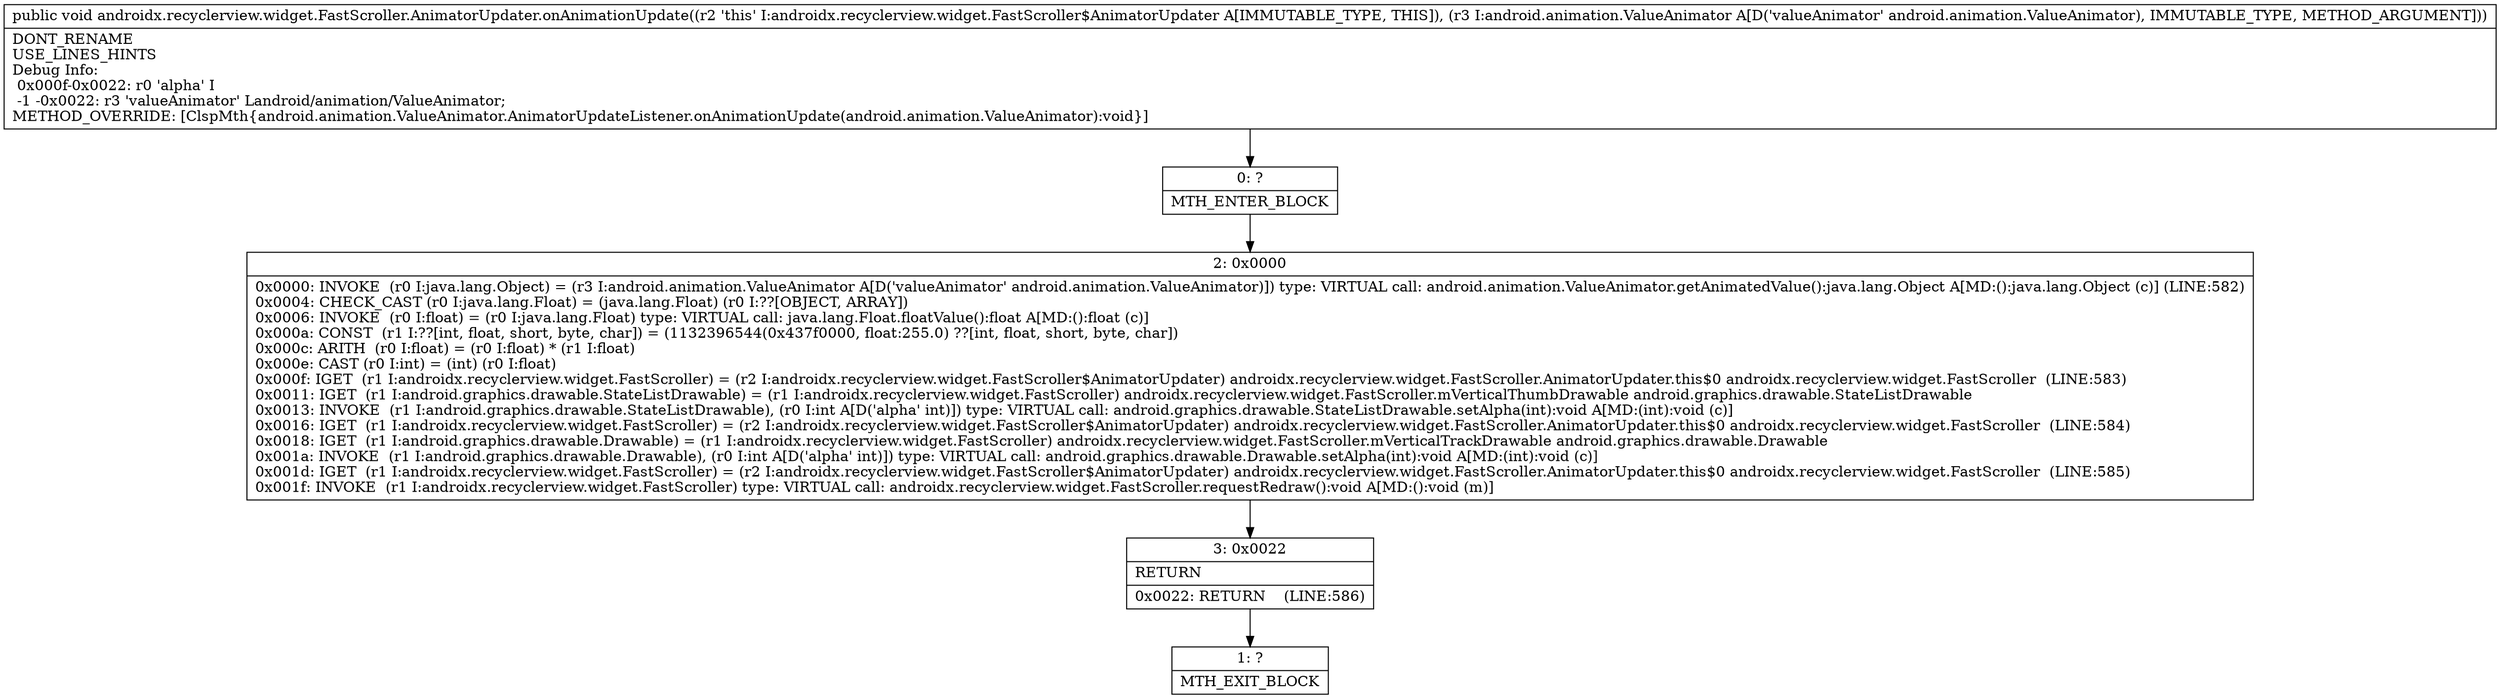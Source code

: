 digraph "CFG forandroidx.recyclerview.widget.FastScroller.AnimatorUpdater.onAnimationUpdate(Landroid\/animation\/ValueAnimator;)V" {
Node_0 [shape=record,label="{0\:\ ?|MTH_ENTER_BLOCK\l}"];
Node_2 [shape=record,label="{2\:\ 0x0000|0x0000: INVOKE  (r0 I:java.lang.Object) = (r3 I:android.animation.ValueAnimator A[D('valueAnimator' android.animation.ValueAnimator)]) type: VIRTUAL call: android.animation.ValueAnimator.getAnimatedValue():java.lang.Object A[MD:():java.lang.Object (c)] (LINE:582)\l0x0004: CHECK_CAST (r0 I:java.lang.Float) = (java.lang.Float) (r0 I:??[OBJECT, ARRAY]) \l0x0006: INVOKE  (r0 I:float) = (r0 I:java.lang.Float) type: VIRTUAL call: java.lang.Float.floatValue():float A[MD:():float (c)]\l0x000a: CONST  (r1 I:??[int, float, short, byte, char]) = (1132396544(0x437f0000, float:255.0) ??[int, float, short, byte, char]) \l0x000c: ARITH  (r0 I:float) = (r0 I:float) * (r1 I:float) \l0x000e: CAST (r0 I:int) = (int) (r0 I:float) \l0x000f: IGET  (r1 I:androidx.recyclerview.widget.FastScroller) = (r2 I:androidx.recyclerview.widget.FastScroller$AnimatorUpdater) androidx.recyclerview.widget.FastScroller.AnimatorUpdater.this$0 androidx.recyclerview.widget.FastScroller  (LINE:583)\l0x0011: IGET  (r1 I:android.graphics.drawable.StateListDrawable) = (r1 I:androidx.recyclerview.widget.FastScroller) androidx.recyclerview.widget.FastScroller.mVerticalThumbDrawable android.graphics.drawable.StateListDrawable \l0x0013: INVOKE  (r1 I:android.graphics.drawable.StateListDrawable), (r0 I:int A[D('alpha' int)]) type: VIRTUAL call: android.graphics.drawable.StateListDrawable.setAlpha(int):void A[MD:(int):void (c)]\l0x0016: IGET  (r1 I:androidx.recyclerview.widget.FastScroller) = (r2 I:androidx.recyclerview.widget.FastScroller$AnimatorUpdater) androidx.recyclerview.widget.FastScroller.AnimatorUpdater.this$0 androidx.recyclerview.widget.FastScroller  (LINE:584)\l0x0018: IGET  (r1 I:android.graphics.drawable.Drawable) = (r1 I:androidx.recyclerview.widget.FastScroller) androidx.recyclerview.widget.FastScroller.mVerticalTrackDrawable android.graphics.drawable.Drawable \l0x001a: INVOKE  (r1 I:android.graphics.drawable.Drawable), (r0 I:int A[D('alpha' int)]) type: VIRTUAL call: android.graphics.drawable.Drawable.setAlpha(int):void A[MD:(int):void (c)]\l0x001d: IGET  (r1 I:androidx.recyclerview.widget.FastScroller) = (r2 I:androidx.recyclerview.widget.FastScroller$AnimatorUpdater) androidx.recyclerview.widget.FastScroller.AnimatorUpdater.this$0 androidx.recyclerview.widget.FastScroller  (LINE:585)\l0x001f: INVOKE  (r1 I:androidx.recyclerview.widget.FastScroller) type: VIRTUAL call: androidx.recyclerview.widget.FastScroller.requestRedraw():void A[MD:():void (m)]\l}"];
Node_3 [shape=record,label="{3\:\ 0x0022|RETURN\l|0x0022: RETURN    (LINE:586)\l}"];
Node_1 [shape=record,label="{1\:\ ?|MTH_EXIT_BLOCK\l}"];
MethodNode[shape=record,label="{public void androidx.recyclerview.widget.FastScroller.AnimatorUpdater.onAnimationUpdate((r2 'this' I:androidx.recyclerview.widget.FastScroller$AnimatorUpdater A[IMMUTABLE_TYPE, THIS]), (r3 I:android.animation.ValueAnimator A[D('valueAnimator' android.animation.ValueAnimator), IMMUTABLE_TYPE, METHOD_ARGUMENT]))  | DONT_RENAME\lUSE_LINES_HINTS\lDebug Info:\l  0x000f\-0x0022: r0 'alpha' I\l  \-1 \-0x0022: r3 'valueAnimator' Landroid\/animation\/ValueAnimator;\lMETHOD_OVERRIDE: [ClspMth\{android.animation.ValueAnimator.AnimatorUpdateListener.onAnimationUpdate(android.animation.ValueAnimator):void\}]\l}"];
MethodNode -> Node_0;Node_0 -> Node_2;
Node_2 -> Node_3;
Node_3 -> Node_1;
}

